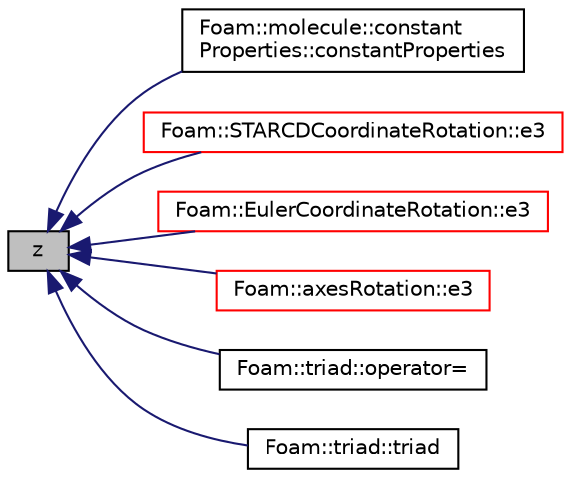 digraph "z"
{
  bgcolor="transparent";
  edge [fontname="Helvetica",fontsize="10",labelfontname="Helvetica",labelfontsize="10"];
  node [fontname="Helvetica",fontsize="10",shape=record];
  rankdir="LR";
  Node1144 [label="z",height=0.2,width=0.4,color="black", fillcolor="grey75", style="filled", fontcolor="black"];
  Node1144 -> Node1145 [dir="back",color="midnightblue",fontsize="10",style="solid",fontname="Helvetica"];
  Node1145 [label="Foam::molecule::constant\lProperties::constantProperties",height=0.2,width=0.4,color="black",URL="$a25525.html#a48f10350a2cae9811619cc14159099d6",tooltip="Construct from dictionary. "];
  Node1144 -> Node1146 [dir="back",color="midnightblue",fontsize="10",style="solid",fontname="Helvetica"];
  Node1146 [label="Foam::STARCDCoordinateRotation::e3",height=0.2,width=0.4,color="red",URL="$a26137.html#ac1398080ba7864f25e4619dc2e602dee",tooltip="Return local Cartesian z-axis in global coordinates. "];
  Node1144 -> Node1148 [dir="back",color="midnightblue",fontsize="10",style="solid",fontname="Helvetica"];
  Node1148 [label="Foam::EulerCoordinateRotation::e3",height=0.2,width=0.4,color="red",URL="$a26133.html#ac1398080ba7864f25e4619dc2e602dee",tooltip="Return local Cartesian z-axis in global coordinates. "];
  Node1144 -> Node1150 [dir="back",color="midnightblue",fontsize="10",style="solid",fontname="Helvetica"];
  Node1150 [label="Foam::axesRotation::e3",height=0.2,width=0.4,color="red",URL="$a26121.html#ac1398080ba7864f25e4619dc2e602dee",tooltip="Return local Cartesian z-axis in global coordinates. "];
  Node1144 -> Node1152 [dir="back",color="midnightblue",fontsize="10",style="solid",fontname="Helvetica"];
  Node1152 [label="Foam::triad::operator=",height=0.2,width=0.4,color="black",URL="$a29737.html#a826d050fb1d921fc49b8a867adde2e7c"];
  Node1144 -> Node1153 [dir="back",color="midnightblue",fontsize="10",style="solid",fontname="Helvetica"];
  Node1153 [label="Foam::triad::triad",height=0.2,width=0.4,color="black",URL="$a29737.html#a6ef75b58e39483983257b8c407cce661",tooltip="Construct from a tensor. "];
}
